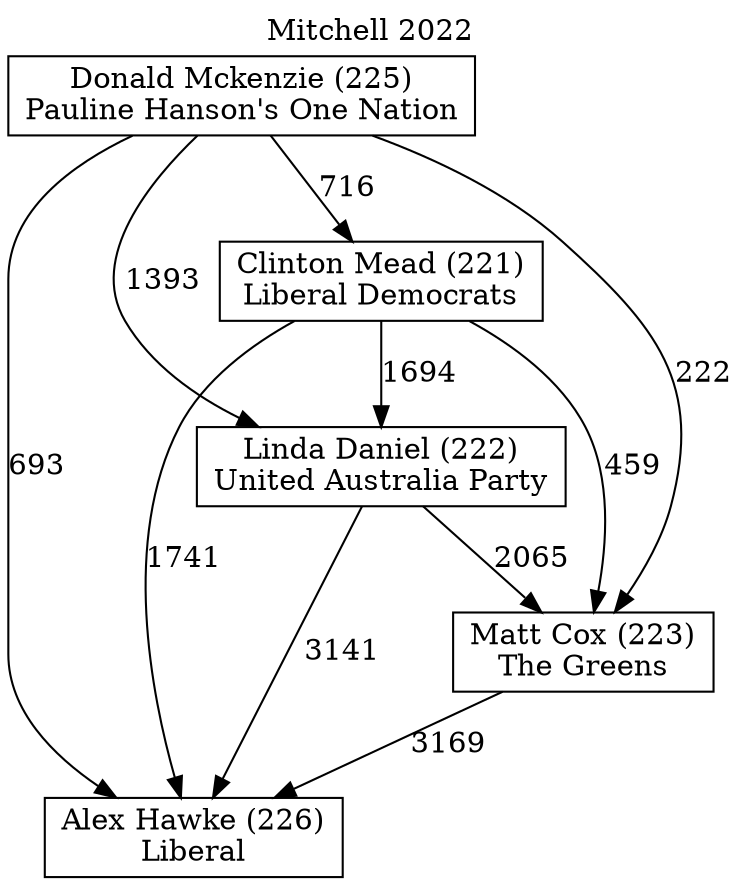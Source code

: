 // House preference flow
digraph "Alex Hawke (226)_Mitchell_2022" {
	graph [label="Mitchell 2022" labelloc=t mclimit=10]
	node [shape=box]
	"Clinton Mead (221)" [label="Clinton Mead (221)
Liberal Democrats"]
	"Alex Hawke (226)" [label="Alex Hawke (226)
Liberal"]
	"Donald Mckenzie (225)" [label="Donald Mckenzie (225)
Pauline Hanson's One Nation"]
	"Matt Cox (223)" [label="Matt Cox (223)
The Greens"]
	"Linda Daniel (222)" [label="Linda Daniel (222)
United Australia Party"]
	"Clinton Mead (221)" -> "Linda Daniel (222)" [label=1694]
	"Matt Cox (223)" -> "Alex Hawke (226)" [label=3169]
	"Clinton Mead (221)" -> "Alex Hawke (226)" [label=1741]
	"Linda Daniel (222)" -> "Matt Cox (223)" [label=2065]
	"Clinton Mead (221)" -> "Matt Cox (223)" [label=459]
	"Donald Mckenzie (225)" -> "Clinton Mead (221)" [label=716]
	"Linda Daniel (222)" -> "Alex Hawke (226)" [label=3141]
	"Donald Mckenzie (225)" -> "Linda Daniel (222)" [label=1393]
	"Donald Mckenzie (225)" -> "Matt Cox (223)" [label=222]
	"Donald Mckenzie (225)" -> "Alex Hawke (226)" [label=693]
}

